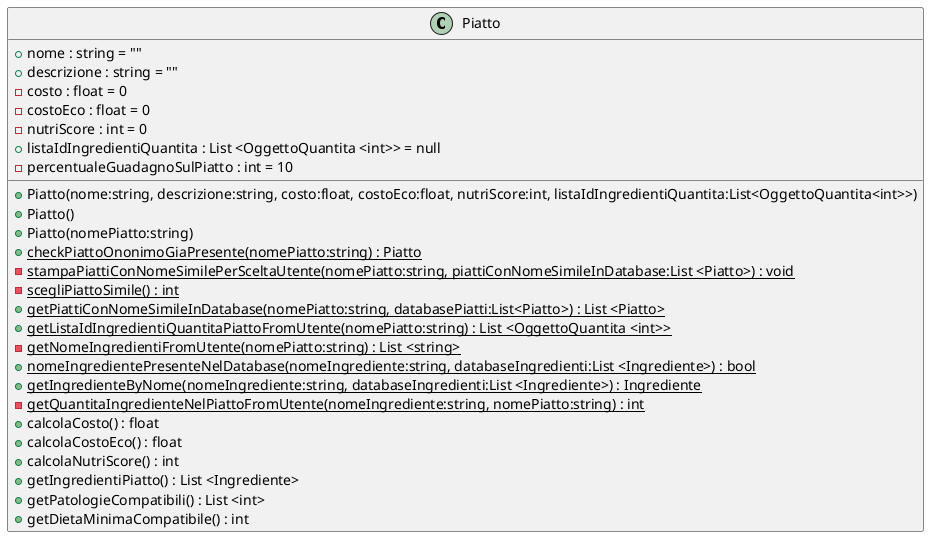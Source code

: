 @startuml
class Piatto {
    + nome : string = ""
    + descrizione : string = ""
    - costo : float = 0
    - costoEco : float = 0
    - nutriScore : int = 0
    + listaIdIngredientiQuantita : List <OggettoQuantita <int>> = null
    - percentualeGuadagnoSulPiatto : int = 10
    + Piatto(nome:string, descrizione:string, costo:float, costoEco:float, nutriScore:int, listaIdIngredientiQuantita:List<OggettoQuantita<int>>)
    + Piatto()
    + Piatto(nomePiatto:string)
    + {static} checkPiattoOnonimoGiaPresente(nomePiatto:string) : Piatto
    - {static} stampaPiattiConNomeSimilePerSceltaUtente(nomePiatto:string, piattiConNomeSimileInDatabase:List <Piatto>) : void
    - {static} scegliPiattoSimile() : int
    + {static} getPiattiConNomeSimileInDatabase(nomePiatto:string, databasePiatti:List<Piatto>) : List <Piatto>
    + {static} getListaIdIngredientiQuantitaPiattoFromUtente(nomePiatto:string) : List <OggettoQuantita <int>>
    - {static} getNomeIngredientiFromUtente(nomePiatto:string) : List <string>
    + {static} nomeIngredientePresenteNelDatabase(nomeIngrediente:string, databaseIngredienti:List <Ingrediente>) : bool
    + {static} getIngredienteByNome(nomeIngrediente:string, databaseIngredienti:List <Ingrediente>) : Ingrediente
    - {static} getQuantitaIngredienteNelPiattoFromUtente(nomeIngrediente:string, nomePiatto:string) : int
    + calcolaCosto() : float
    + calcolaCostoEco() : float
    + calcolaNutriScore() : int
    + getIngredientiPiatto() : List <Ingrediente>
    + getPatologieCompatibili() : List <int>
    + getDietaMinimaCompatibile() : int
}
@enduml
